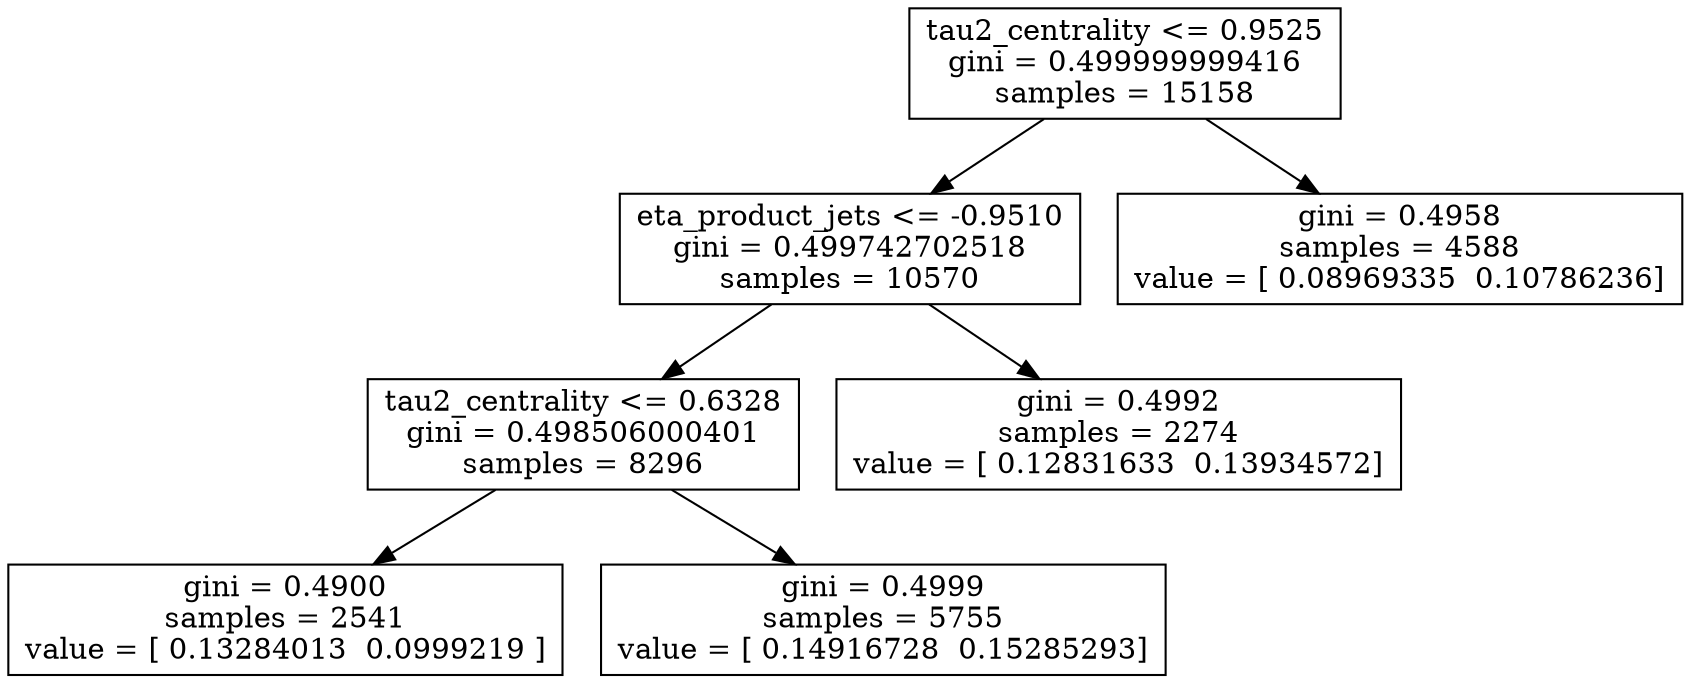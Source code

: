 digraph Tree {
0 [label="tau2_centrality <= 0.9525\ngini = 0.499999999416\nsamples = 15158", shape="box"] ;
1 [label="eta_product_jets <= -0.9510\ngini = 0.499742702518\nsamples = 10570", shape="box"] ;
0 -> 1 ;
2 [label="tau2_centrality <= 0.6328\ngini = 0.498506000401\nsamples = 8296", shape="box"] ;
1 -> 2 ;
3 [label="gini = 0.4900\nsamples = 2541\nvalue = [ 0.13284013  0.0999219 ]", shape="box"] ;
2 -> 3 ;
4 [label="gini = 0.4999\nsamples = 5755\nvalue = [ 0.14916728  0.15285293]", shape="box"] ;
2 -> 4 ;
5 [label="gini = 0.4992\nsamples = 2274\nvalue = [ 0.12831633  0.13934572]", shape="box"] ;
1 -> 5 ;
6 [label="gini = 0.4958\nsamples = 4588\nvalue = [ 0.08969335  0.10786236]", shape="box"] ;
0 -> 6 ;
}